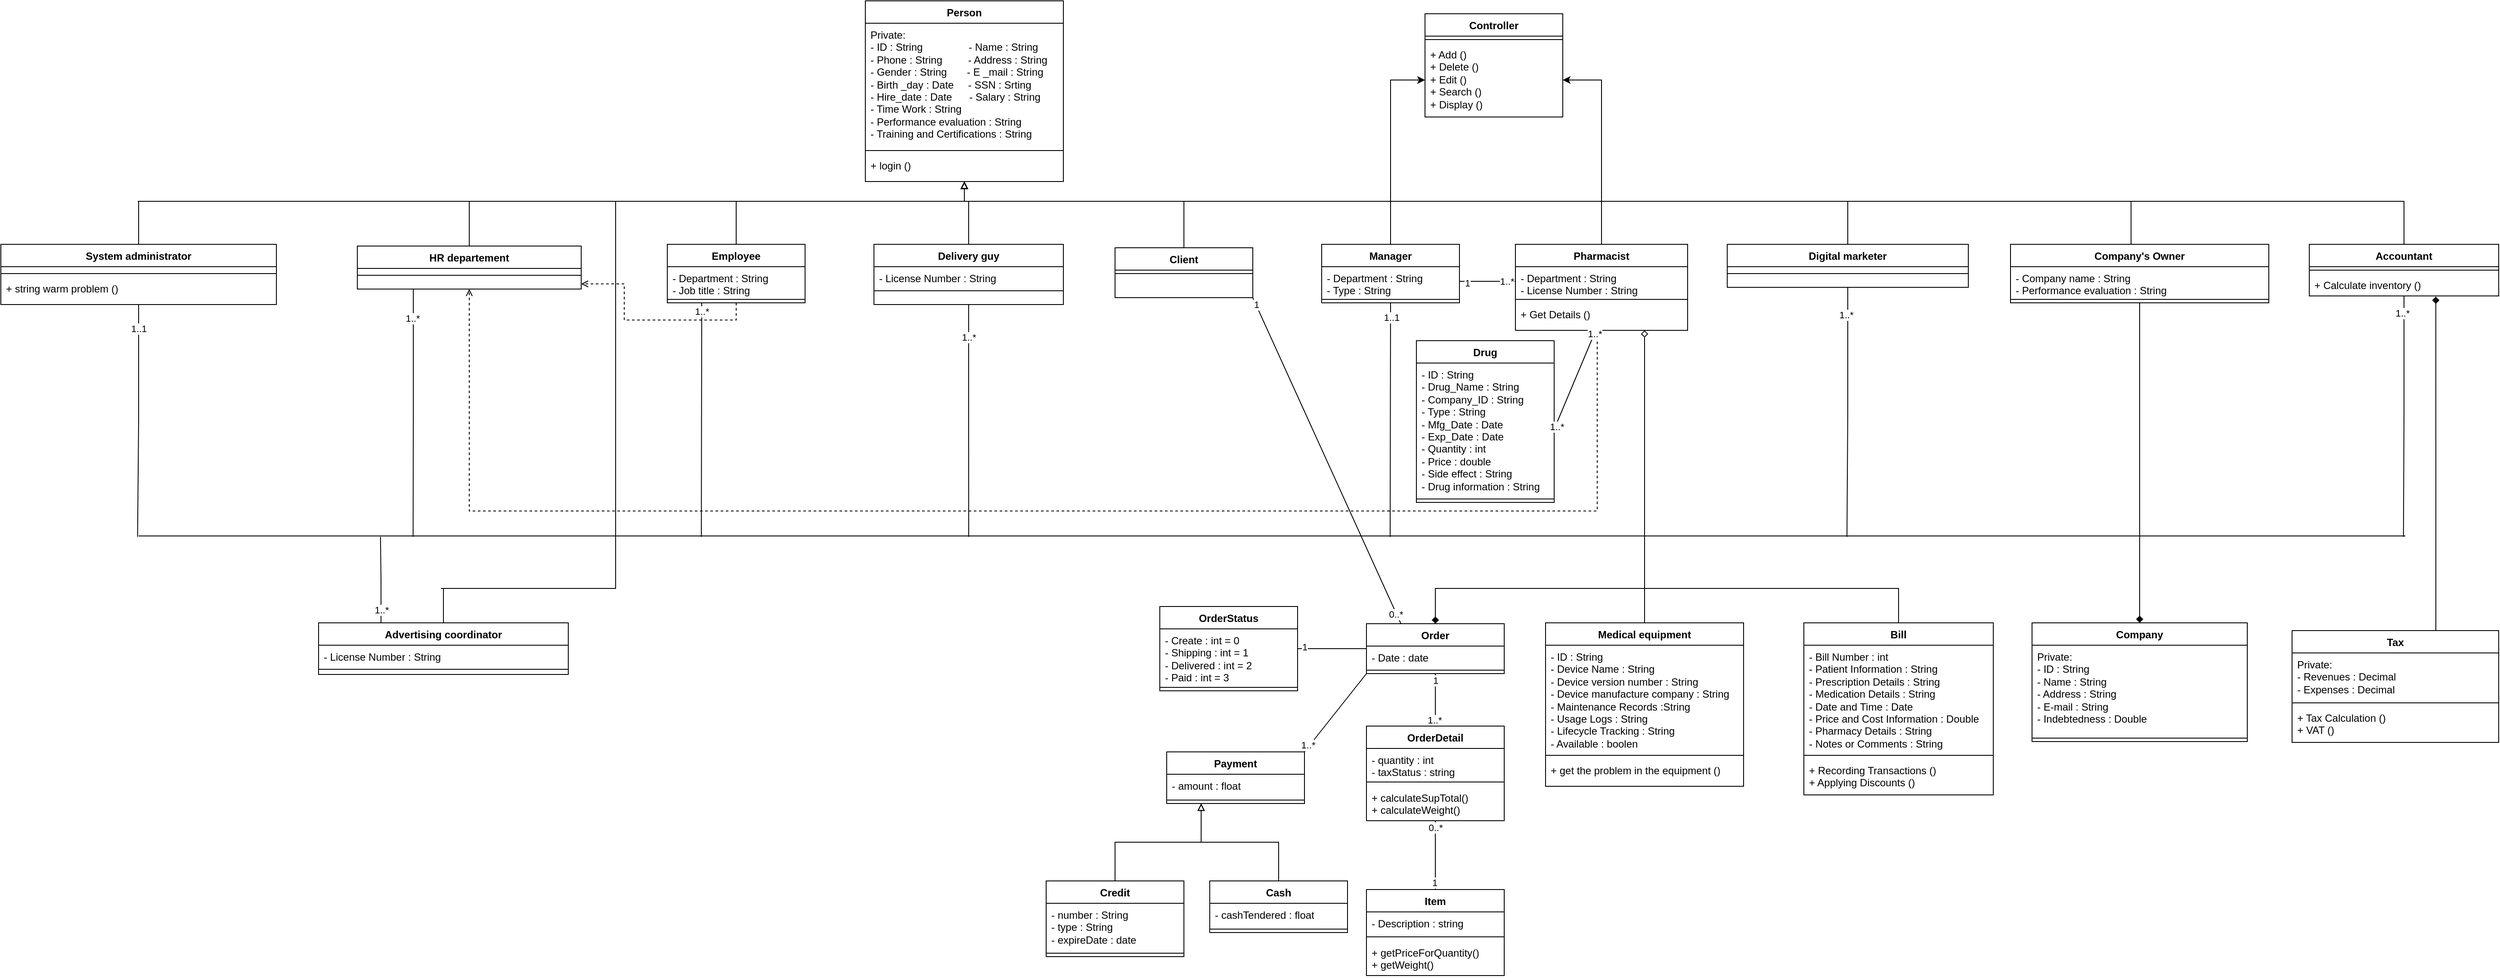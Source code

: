 <mxfile version="24.1.0" type="device">
  <diagram name="Page-1" id="Ew9bjVkPtLVvNsvUL715">
    <mxGraphModel dx="890" dy="3628" grid="1" gridSize="10" guides="1" tooltips="1" connect="1" arrows="1" fold="1" page="1" pageScale="1" pageWidth="4000" pageHeight="1600" math="0" shadow="0">
      <root>
        <mxCell id="0" />
        <mxCell id="1" parent="0" />
        <mxCell id="X4Zj0hT6ak-8qDd5unuD-1" style="edgeStyle=orthogonalEdgeStyle;rounded=0;orthogonalLoop=1;jettySize=auto;html=1;exitX=0.5;exitY=0;exitDx=0;exitDy=0;entryX=0.5;entryY=1;entryDx=0;entryDy=0;endArrow=block;endFill=0;strokeColor=default;" parent="1" source="X4Zj0hT6ak-8qDd5unuD-2" target="X4Zj0hT6ak-8qDd5unuD-95" edge="1">
          <mxGeometry relative="1" as="geometry">
            <Array as="points">
              <mxPoint x="1980" y="-2862" />
              <mxPoint x="1485" y="-2862" />
            </Array>
          </mxGeometry>
        </mxCell>
        <mxCell id="X4Zj0hT6ak-8qDd5unuD-171" style="edgeStyle=orthogonalEdgeStyle;rounded=0;orthogonalLoop=1;jettySize=auto;html=1;exitX=0.5;exitY=1;exitDx=0;exitDy=0;endArrow=none;endFill=0;" parent="1" source="X4Zj0hT6ak-8qDd5unuD-2" edge="1">
          <mxGeometry relative="1" as="geometry">
            <mxPoint x="1979.526" y="-2472" as="targetPoint" />
          </mxGeometry>
        </mxCell>
        <mxCell id="X4Zj0hT6ak-8qDd5unuD-172" value="1..1" style="edgeLabel;html=1;align=center;verticalAlign=middle;resizable=0;points=[];" parent="X4Zj0hT6ak-8qDd5unuD-171" vertex="1" connectable="0">
          <mxGeometry x="-0.876" y="1" relative="1" as="geometry">
            <mxPoint as="offset" />
          </mxGeometry>
        </mxCell>
        <mxCell id="voV_Ri-tOc8qYnYwIgEJ-6" style="edgeStyle=orthogonalEdgeStyle;rounded=0;orthogonalLoop=1;jettySize=auto;html=1;exitX=0.5;exitY=0;exitDx=0;exitDy=0;entryX=0;entryY=0.5;entryDx=0;entryDy=0;" edge="1" parent="1" source="X4Zj0hT6ak-8qDd5unuD-2" target="voV_Ri-tOc8qYnYwIgEJ-4">
          <mxGeometry relative="1" as="geometry" />
        </mxCell>
        <mxCell id="X4Zj0hT6ak-8qDd5unuD-2" value="Manager" style="swimlane;fontStyle=1;align=center;verticalAlign=top;childLayout=stackLayout;horizontal=1;startSize=26;horizontalStack=0;resizeParent=1;resizeParentMax=0;resizeLast=0;collapsible=1;marginBottom=0;whiteSpace=wrap;html=1;strokeColor=default;" parent="1" vertex="1">
          <mxGeometry x="1900" y="-2812" width="160" height="68" as="geometry">
            <mxRectangle x="2800" y="-2960" width="90" height="30" as="alternateBounds" />
          </mxGeometry>
        </mxCell>
        <mxCell id="X4Zj0hT6ak-8qDd5unuD-3" value="- Department : String&lt;br style=&quot;border-color: var(--border-color);&quot;&gt;- Type&amp;nbsp;: String" style="text;strokeColor=none;fillColor=none;align=left;verticalAlign=top;spacingLeft=4;spacingRight=4;overflow=hidden;rotatable=0;points=[[0,0.5],[1,0.5]];portConstraint=eastwest;whiteSpace=wrap;html=1;" parent="X4Zj0hT6ak-8qDd5unuD-2" vertex="1">
          <mxGeometry y="26" width="160" height="34" as="geometry" />
        </mxCell>
        <mxCell id="X4Zj0hT6ak-8qDd5unuD-4" value="" style="line;strokeWidth=1;fillColor=none;align=left;verticalAlign=middle;spacingTop=-1;spacingLeft=3;spacingRight=3;rotatable=0;labelPosition=right;points=[];portConstraint=eastwest;strokeColor=default;" parent="X4Zj0hT6ak-8qDd5unuD-2" vertex="1">
          <mxGeometry y="60" width="160" height="8" as="geometry" />
        </mxCell>
        <mxCell id="X4Zj0hT6ak-8qDd5unuD-5" style="edgeStyle=orthogonalEdgeStyle;rounded=0;orthogonalLoop=1;jettySize=auto;html=1;exitX=0.5;exitY=0;exitDx=0;exitDy=0;entryX=0.5;entryY=1;entryDx=0;entryDy=0;endArrow=block;endFill=0;strokeColor=default;" parent="1" source="X4Zj0hT6ak-8qDd5unuD-6" target="X4Zj0hT6ak-8qDd5unuD-95" edge="1">
          <mxGeometry relative="1" as="geometry">
            <Array as="points">
              <mxPoint x="1740" y="-2862" />
              <mxPoint x="1485" y="-2862" />
            </Array>
          </mxGeometry>
        </mxCell>
        <mxCell id="X4Zj0hT6ak-8qDd5unuD-157" style="rounded=0;orthogonalLoop=1;jettySize=auto;html=1;exitX=1;exitY=1;exitDx=0;exitDy=0;entryX=0.25;entryY=0;entryDx=0;entryDy=0;endArrow=none;endFill=0;" parent="1" source="X4Zj0hT6ak-8qDd5unuD-6" target="X4Zj0hT6ak-8qDd5unuD-91" edge="1">
          <mxGeometry relative="1" as="geometry" />
        </mxCell>
        <mxCell id="X4Zj0hT6ak-8qDd5unuD-158" value="1" style="edgeLabel;html=1;align=center;verticalAlign=middle;resizable=0;points=[];" parent="X4Zj0hT6ak-8qDd5unuD-157" vertex="1" connectable="0">
          <mxGeometry x="-0.96" relative="1" as="geometry">
            <mxPoint as="offset" />
          </mxGeometry>
        </mxCell>
        <mxCell id="X4Zj0hT6ak-8qDd5unuD-159" value="0..*" style="edgeLabel;html=1;align=center;verticalAlign=middle;resizable=0;points=[];" parent="X4Zj0hT6ak-8qDd5unuD-157" vertex="1" connectable="0">
          <mxGeometry x="0.94" y="-1" relative="1" as="geometry">
            <mxPoint as="offset" />
          </mxGeometry>
        </mxCell>
        <mxCell id="X4Zj0hT6ak-8qDd5unuD-6" value="Client" style="swimlane;fontStyle=1;align=center;verticalAlign=top;childLayout=stackLayout;horizontal=1;startSize=26;horizontalStack=0;resizeParent=1;resizeParentMax=0;resizeLast=0;collapsible=1;marginBottom=0;whiteSpace=wrap;html=1;strokeColor=default;" parent="1" vertex="1">
          <mxGeometry x="1660" y="-2808" width="160" height="58" as="geometry" />
        </mxCell>
        <mxCell id="X4Zj0hT6ak-8qDd5unuD-7" value="" style="line;strokeWidth=1;fillColor=none;align=left;verticalAlign=middle;spacingTop=-1;spacingLeft=3;spacingRight=3;rotatable=0;labelPosition=right;points=[];portConstraint=eastwest;strokeColor=default;" parent="X4Zj0hT6ak-8qDd5unuD-6" vertex="1">
          <mxGeometry y="26" width="160" height="8" as="geometry" />
        </mxCell>
        <mxCell id="rXFPNvRQu5Gd_7bvXnpi-1" value="&lt;div style=&quot;border-color: var(--border-color);&quot;&gt;&lt;div style=&quot;border-color: var(--border-color);&quot;&gt;&lt;br&gt;&lt;/div&gt;&lt;/div&gt;" style="text;strokeColor=none;fillColor=none;align=left;verticalAlign=top;spacingLeft=4;spacingRight=4;overflow=hidden;rotatable=0;points=[[0,0.5],[1,0.5]];portConstraint=eastwest;whiteSpace=wrap;html=1;" parent="X4Zj0hT6ak-8qDd5unuD-6" vertex="1">
          <mxGeometry y="34" width="160" height="24" as="geometry" />
        </mxCell>
        <mxCell id="X4Zj0hT6ak-8qDd5unuD-8" style="edgeStyle=orthogonalEdgeStyle;rounded=0;orthogonalLoop=1;jettySize=auto;html=1;exitX=0.5;exitY=0;exitDx=0;exitDy=0;entryX=0.5;entryY=1;entryDx=0;entryDy=0;endArrow=block;endFill=0;strokeColor=default;" parent="1" source="X4Zj0hT6ak-8qDd5unuD-9" target="X4Zj0hT6ak-8qDd5unuD-95" edge="1">
          <mxGeometry relative="1" as="geometry">
            <Array as="points">
              <mxPoint x="2220" y="-2862" />
              <mxPoint x="1450" y="-2862" />
            </Array>
          </mxGeometry>
        </mxCell>
        <mxCell id="X4Zj0hT6ak-8qDd5unuD-119" style="edgeStyle=orthogonalEdgeStyle;rounded=0;orthogonalLoop=1;jettySize=auto;html=1;exitX=0.5;exitY=1;exitDx=0;exitDy=0;entryX=0.5;entryY=1;entryDx=0;entryDy=0;dashed=1;endArrow=open;endFill=0;" parent="1" source="X4Zj0hT6ak-8qDd5unuD-9" target="X4Zj0hT6ak-8qDd5unuD-45" edge="1">
          <mxGeometry relative="1" as="geometry">
            <mxPoint x="884.667" y="-2542" as="targetPoint" />
            <Array as="points">
              <mxPoint x="2220" y="-2502" />
              <mxPoint x="910" y="-2502" />
            </Array>
          </mxGeometry>
        </mxCell>
        <mxCell id="X4Zj0hT6ak-8qDd5unuD-121" style="edgeStyle=orthogonalEdgeStyle;rounded=0;orthogonalLoop=1;jettySize=auto;html=1;exitX=0.5;exitY=0;exitDx=0;exitDy=0;entryX=0.75;entryY=1;entryDx=0;entryDy=0;endArrow=diamond;endFill=0;" parent="1" source="X4Zj0hT6ak-8qDd5unuD-49" target="X4Zj0hT6ak-8qDd5unuD-9" edge="1">
          <mxGeometry relative="1" as="geometry" />
        </mxCell>
        <mxCell id="voV_Ri-tOc8qYnYwIgEJ-7" style="edgeStyle=orthogonalEdgeStyle;rounded=0;orthogonalLoop=1;jettySize=auto;html=1;exitX=0.5;exitY=0;exitDx=0;exitDy=0;entryX=1;entryY=0.5;entryDx=0;entryDy=0;" edge="1" parent="1" source="X4Zj0hT6ak-8qDd5unuD-9" target="voV_Ri-tOc8qYnYwIgEJ-4">
          <mxGeometry relative="1" as="geometry" />
        </mxCell>
        <mxCell id="X4Zj0hT6ak-8qDd5unuD-9" value="Pharmacist" style="swimlane;fontStyle=1;align=center;verticalAlign=top;childLayout=stackLayout;horizontal=1;startSize=26;horizontalStack=0;resizeParent=1;resizeParentMax=0;resizeLast=0;collapsible=1;marginBottom=0;whiteSpace=wrap;html=1;strokeColor=default;" parent="1" vertex="1">
          <mxGeometry x="2125" y="-2812" width="200" height="100" as="geometry" />
        </mxCell>
        <mxCell id="X4Zj0hT6ak-8qDd5unuD-10" value="- Department : String&lt;br style=&quot;border-color: var(--border-color);&quot;&gt;- License Number : String" style="text;strokeColor=none;fillColor=none;align=left;verticalAlign=top;spacingLeft=4;spacingRight=4;overflow=hidden;rotatable=0;points=[[0,0.5],[1,0.5]];portConstraint=eastwest;whiteSpace=wrap;html=1;" parent="X4Zj0hT6ak-8qDd5unuD-9" vertex="1">
          <mxGeometry y="26" width="200" height="34" as="geometry" />
        </mxCell>
        <mxCell id="X4Zj0hT6ak-8qDd5unuD-11" value="" style="line;strokeWidth=1;fillColor=none;align=left;verticalAlign=middle;spacingTop=-1;spacingLeft=3;spacingRight=3;rotatable=0;labelPosition=right;points=[];portConstraint=eastwest;strokeColor=default;" parent="X4Zj0hT6ak-8qDd5unuD-9" vertex="1">
          <mxGeometry y="60" width="200" height="8" as="geometry" />
        </mxCell>
        <mxCell id="X4Zj0hT6ak-8qDd5unuD-12" value="+ Get Details ()" style="text;strokeColor=none;fillColor=none;align=left;verticalAlign=top;spacingLeft=4;spacingRight=4;overflow=hidden;rotatable=0;points=[[0,0.5],[1,0.5]];portConstraint=eastwest;whiteSpace=wrap;html=1;" parent="X4Zj0hT6ak-8qDd5unuD-9" vertex="1">
          <mxGeometry y="68" width="200" height="32" as="geometry" />
        </mxCell>
        <mxCell id="X4Zj0hT6ak-8qDd5unuD-13" style="edgeStyle=orthogonalEdgeStyle;rounded=0;orthogonalLoop=1;jettySize=auto;html=1;exitX=0.5;exitY=0;exitDx=0;exitDy=0;entryX=0.5;entryY=1;entryDx=0;entryDy=0;endArrow=block;endFill=0;strokeColor=default;" parent="1" source="X4Zj0hT6ak-8qDd5unuD-14" target="X4Zj0hT6ak-8qDd5unuD-95" edge="1">
          <mxGeometry relative="1" as="geometry">
            <Array as="points">
              <mxPoint x="2510" y="-2862" />
              <mxPoint x="1450" y="-2862" />
            </Array>
          </mxGeometry>
        </mxCell>
        <mxCell id="X4Zj0hT6ak-8qDd5unuD-177" style="edgeStyle=orthogonalEdgeStyle;rounded=0;orthogonalLoop=1;jettySize=auto;html=1;exitX=0.5;exitY=1;exitDx=0;exitDy=0;endArrow=none;endFill=0;" parent="1" source="X4Zj0hT6ak-8qDd5unuD-14" edge="1">
          <mxGeometry relative="1" as="geometry">
            <mxPoint x="2510.053" y="-2472" as="targetPoint" />
          </mxGeometry>
        </mxCell>
        <mxCell id="X4Zj0hT6ak-8qDd5unuD-178" value="1..*" style="edgeLabel;html=1;align=center;verticalAlign=middle;resizable=0;points=[];" parent="X4Zj0hT6ak-8qDd5unuD-177" vertex="1" connectable="0">
          <mxGeometry x="-0.784" y="-2" relative="1" as="geometry">
            <mxPoint as="offset" />
          </mxGeometry>
        </mxCell>
        <mxCell id="X4Zj0hT6ak-8qDd5unuD-14" value="Digital marketer" style="swimlane;fontStyle=1;align=center;verticalAlign=top;childLayout=stackLayout;horizontal=1;startSize=26;horizontalStack=0;resizeParent=1;resizeParentMax=0;resizeLast=0;collapsible=1;marginBottom=0;whiteSpace=wrap;html=1;strokeColor=default;" parent="1" vertex="1">
          <mxGeometry x="2371" y="-2812" width="280" height="50" as="geometry" />
        </mxCell>
        <mxCell id="X4Zj0hT6ak-8qDd5unuD-15" value="&lt;div style=&quot;border-color: var(--border-color);&quot;&gt;&lt;br&gt;&lt;/div&gt;" style="text;strokeColor=none;fillColor=none;align=left;verticalAlign=top;spacingLeft=4;spacingRight=4;overflow=hidden;rotatable=0;points=[[0,0.5],[1,0.5]];portConstraint=eastwest;whiteSpace=wrap;html=1;" parent="X4Zj0hT6ak-8qDd5unuD-14" vertex="1">
          <mxGeometry y="26" width="280" height="4" as="geometry" />
        </mxCell>
        <mxCell id="X4Zj0hT6ak-8qDd5unuD-16" value="" style="line;strokeWidth=1;fillColor=none;align=left;verticalAlign=middle;spacingTop=-1;spacingLeft=3;spacingRight=3;rotatable=0;labelPosition=right;points=[];portConstraint=eastwest;strokeColor=default;" parent="X4Zj0hT6ak-8qDd5unuD-14" vertex="1">
          <mxGeometry y="30" width="280" height="8" as="geometry" />
        </mxCell>
        <mxCell id="X4Zj0hT6ak-8qDd5unuD-17" value="&lt;div style=&quot;border-color: var(--border-color);&quot;&gt;&lt;br&gt;&lt;/div&gt;" style="text;strokeColor=none;fillColor=none;align=left;verticalAlign=top;spacingLeft=4;spacingRight=4;overflow=hidden;rotatable=0;points=[[0,0.5],[1,0.5]];portConstraint=eastwest;whiteSpace=wrap;html=1;" parent="X4Zj0hT6ak-8qDd5unuD-14" vertex="1">
          <mxGeometry y="38" width="280" height="12" as="geometry" />
        </mxCell>
        <mxCell id="X4Zj0hT6ak-8qDd5unuD-123" style="edgeStyle=orthogonalEdgeStyle;rounded=0;orthogonalLoop=1;jettySize=auto;html=1;exitX=0.5;exitY=0;exitDx=0;exitDy=0;entryX=0.5;entryY=0;entryDx=0;entryDy=0;endArrow=diamond;endFill=1;" parent="1" source="X4Zj0hT6ak-8qDd5unuD-18" target="X4Zj0hT6ak-8qDd5unuD-91" edge="1">
          <mxGeometry relative="1" as="geometry">
            <mxPoint x="2550" y="-2121.238" as="targetPoint" />
            <Array as="points">
              <mxPoint x="2570" y="-2412" />
              <mxPoint x="2032" y="-2412" />
            </Array>
          </mxGeometry>
        </mxCell>
        <mxCell id="X4Zj0hT6ak-8qDd5unuD-18" value="Bill" style="swimlane;fontStyle=1;align=center;verticalAlign=top;childLayout=stackLayout;horizontal=1;startSize=26;horizontalStack=0;resizeParent=1;resizeParentMax=0;resizeLast=0;collapsible=1;marginBottom=0;whiteSpace=wrap;html=1;strokeColor=default;" parent="1" vertex="1">
          <mxGeometry x="2460" y="-2372" width="220" height="200" as="geometry" />
        </mxCell>
        <mxCell id="X4Zj0hT6ak-8qDd5unuD-19" value="&lt;div style=&quot;border-color: var(--border-color);&quot;&gt;- Bill Number : int&lt;/div&gt;&lt;div style=&quot;border-color: var(--border-color);&quot;&gt;- Patient Information : String&lt;/div&gt;&lt;div style=&quot;border-color: var(--border-color);&quot;&gt;- Prescription Details : String&lt;/div&gt;&lt;div style=&quot;border-color: var(--border-color);&quot;&gt;- Medication Details : String&lt;/div&gt;&lt;div style=&quot;border-color: var(--border-color);&quot;&gt;- Date and Time : Date&lt;/div&gt;&lt;div style=&quot;border-color: var(--border-color);&quot;&gt;- Price and Cost Information : Double&lt;/div&gt;&lt;div style=&quot;border-color: var(--border-color);&quot;&gt;- Pharmacy Details : String&lt;/div&gt;&lt;div style=&quot;border-color: var(--border-color);&quot;&gt;- Notes or Comments : String&lt;/div&gt;" style="text;strokeColor=none;fillColor=none;align=left;verticalAlign=top;spacingLeft=4;spacingRight=4;overflow=hidden;rotatable=0;points=[[0,0.5],[1,0.5]];portConstraint=eastwest;whiteSpace=wrap;html=1;" parent="X4Zj0hT6ak-8qDd5unuD-18" vertex="1">
          <mxGeometry y="26" width="220" height="124" as="geometry" />
        </mxCell>
        <mxCell id="X4Zj0hT6ak-8qDd5unuD-20" value="" style="line;strokeWidth=1;fillColor=none;align=left;verticalAlign=middle;spacingTop=-1;spacingLeft=3;spacingRight=3;rotatable=0;labelPosition=right;points=[];portConstraint=eastwest;strokeColor=default;" parent="X4Zj0hT6ak-8qDd5unuD-18" vertex="1">
          <mxGeometry y="150" width="220" height="8" as="geometry" />
        </mxCell>
        <mxCell id="X4Zj0hT6ak-8qDd5unuD-21" value="&lt;div style=&quot;border-color: var(--border-color);&quot;&gt;+ Recording Transactions ()&lt;/div&gt;&lt;div style=&quot;border-color: var(--border-color);&quot;&gt;&lt;span style=&quot;background-color: initial;&quot;&gt;+ Applying Discounts ()&lt;/span&gt;&lt;/div&gt;" style="text;strokeColor=none;fillColor=none;align=left;verticalAlign=top;spacingLeft=4;spacingRight=4;overflow=hidden;rotatable=0;points=[[0,0.5],[1,0.5]];portConstraint=eastwest;whiteSpace=wrap;html=1;" parent="X4Zj0hT6ak-8qDd5unuD-18" vertex="1">
          <mxGeometry y="158" width="220" height="42" as="geometry" />
        </mxCell>
        <mxCell id="X4Zj0hT6ak-8qDd5unuD-22" value="Drug" style="swimlane;fontStyle=1;align=center;verticalAlign=top;childLayout=stackLayout;horizontal=1;startSize=26;horizontalStack=0;resizeParent=1;resizeParentMax=0;resizeLast=0;collapsible=1;marginBottom=0;whiteSpace=wrap;html=1;strokeColor=default;" parent="1" vertex="1">
          <mxGeometry x="2010" y="-2700" width="160" height="188" as="geometry" />
        </mxCell>
        <mxCell id="X4Zj0hT6ak-8qDd5unuD-23" value="- ID : String&lt;br style=&quot;border-color: var(--border-color);&quot;&gt;- Drug_Name&amp;nbsp;: String&lt;br style=&quot;border-color: var(--border-color);&quot;&gt;- Company_ID&amp;nbsp;: String&lt;br style=&quot;border-color: var(--border-color);&quot;&gt;- Type&amp;nbsp;: String&lt;br style=&quot;border-color: var(--border-color);&quot;&gt;- Mfg_Date&amp;nbsp;: Date&lt;br style=&quot;border-color: var(--border-color);&quot;&gt;- Exp_Date&amp;nbsp;: Date&lt;br style=&quot;border-color: var(--border-color);&quot;&gt;- Quantity : int&lt;br style=&quot;border-color: var(--border-color);&quot;&gt;- Price : double&lt;br style=&quot;border-color: var(--border-color);&quot;&gt;- Side effect : String&lt;br style=&quot;border-color: var(--border-color);&quot;&gt;- Drug information : String" style="text;strokeColor=none;fillColor=none;align=left;verticalAlign=top;spacingLeft=4;spacingRight=4;overflow=hidden;rotatable=0;points=[[0,0.5],[1,0.5]];portConstraint=eastwest;whiteSpace=wrap;html=1;" parent="X4Zj0hT6ak-8qDd5unuD-22" vertex="1">
          <mxGeometry y="26" width="160" height="154" as="geometry" />
        </mxCell>
        <mxCell id="X4Zj0hT6ak-8qDd5unuD-24" value="" style="line;strokeWidth=1;fillColor=none;align=left;verticalAlign=middle;spacingTop=-1;spacingLeft=3;spacingRight=3;rotatable=0;labelPosition=right;points=[];portConstraint=eastwest;strokeColor=default;" parent="X4Zj0hT6ak-8qDd5unuD-22" vertex="1">
          <mxGeometry y="180" width="160" height="8" as="geometry" />
        </mxCell>
        <mxCell id="X4Zj0hT6ak-8qDd5unuD-25" style="edgeStyle=orthogonalEdgeStyle;rounded=0;orthogonalLoop=1;jettySize=auto;html=1;exitX=0.5;exitY=0;exitDx=0;exitDy=0;entryX=0.5;entryY=1;entryDx=0;entryDy=0;endArrow=block;endFill=0;strokeColor=default;" parent="1" source="X4Zj0hT6ak-8qDd5unuD-26" target="X4Zj0hT6ak-8qDd5unuD-95" edge="1">
          <mxGeometry relative="1" as="geometry">
            <Array as="points">
              <mxPoint x="877" y="-2412" />
              <mxPoint x="1080" y="-2412" />
              <mxPoint x="1080" y="-2862" />
              <mxPoint x="1450" y="-2862" />
            </Array>
          </mxGeometry>
        </mxCell>
        <mxCell id="X4Zj0hT6ak-8qDd5unuD-191" style="edgeStyle=orthogonalEdgeStyle;rounded=0;orthogonalLoop=1;jettySize=auto;html=1;exitX=0.25;exitY=0;exitDx=0;exitDy=0;endArrow=none;endFill=0;" parent="1" source="X4Zj0hT6ak-8qDd5unuD-26" edge="1">
          <mxGeometry relative="1" as="geometry">
            <mxPoint x="806.895" y="-2472" as="targetPoint" />
          </mxGeometry>
        </mxCell>
        <mxCell id="X4Zj0hT6ak-8qDd5unuD-192" value="1..*" style="edgeLabel;html=1;align=center;verticalAlign=middle;resizable=0;points=[];" parent="X4Zj0hT6ak-8qDd5unuD-191" vertex="1" connectable="0">
          <mxGeometry x="-0.692" relative="1" as="geometry">
            <mxPoint as="offset" />
          </mxGeometry>
        </mxCell>
        <mxCell id="X4Zj0hT6ak-8qDd5unuD-26" value="Advertising coordinator" style="swimlane;fontStyle=1;align=center;verticalAlign=top;childLayout=stackLayout;horizontal=1;startSize=26;horizontalStack=0;resizeParent=1;resizeParentMax=0;resizeLast=0;collapsible=1;marginBottom=0;whiteSpace=wrap;html=1;strokeColor=default;" parent="1" vertex="1">
          <mxGeometry x="735" y="-2372" width="290" height="60" as="geometry" />
        </mxCell>
        <mxCell id="X4Zj0hT6ak-8qDd5unuD-27" value="&lt;div style=&quot;border-color: var(--border-color);&quot;&gt;&lt;span style=&quot;background-color: initial;&quot;&gt;- License Number : String&lt;/span&gt;&lt;br&gt;&lt;/div&gt;" style="text;strokeColor=none;fillColor=none;align=left;verticalAlign=top;spacingLeft=4;spacingRight=4;overflow=hidden;rotatable=0;points=[[0,0.5],[1,0.5]];portConstraint=eastwest;whiteSpace=wrap;html=1;" parent="X4Zj0hT6ak-8qDd5unuD-26" vertex="1">
          <mxGeometry y="26" width="290" height="24" as="geometry" />
        </mxCell>
        <mxCell id="X4Zj0hT6ak-8qDd5unuD-28" value="" style="line;strokeWidth=1;fillColor=none;align=left;verticalAlign=middle;spacingTop=-1;spacingLeft=3;spacingRight=3;rotatable=0;labelPosition=right;points=[];portConstraint=eastwest;strokeColor=default;" parent="X4Zj0hT6ak-8qDd5unuD-26" vertex="1">
          <mxGeometry y="50" width="290" height="8" as="geometry" />
        </mxCell>
        <mxCell id="X4Zj0hT6ak-8qDd5unuD-29" value="&lt;div style=&quot;border-color: var(--border-color);&quot;&gt;&lt;br&gt;&lt;/div&gt;" style="text;strokeColor=none;fillColor=none;align=left;verticalAlign=top;spacingLeft=4;spacingRight=4;overflow=hidden;rotatable=0;points=[[0,0.5],[1,0.5]];portConstraint=eastwest;whiteSpace=wrap;html=1;" parent="X4Zj0hT6ak-8qDd5unuD-26" vertex="1">
          <mxGeometry y="58" width="290" height="2" as="geometry" />
        </mxCell>
        <mxCell id="X4Zj0hT6ak-8qDd5unuD-30" style="edgeStyle=orthogonalEdgeStyle;rounded=0;orthogonalLoop=1;jettySize=auto;html=1;exitX=0.5;exitY=0;exitDx=0;exitDy=0;entryX=0.5;entryY=1;entryDx=0;entryDy=0;endArrow=block;endFill=0;strokeColor=default;" parent="1" source="X4Zj0hT6ak-8qDd5unuD-31" target="X4Zj0hT6ak-8qDd5unuD-95" edge="1">
          <mxGeometry relative="1" as="geometry">
            <Array as="points">
              <mxPoint x="1490" y="-2862" />
              <mxPoint x="1485" y="-2862" />
            </Array>
          </mxGeometry>
        </mxCell>
        <mxCell id="X4Zj0hT6ak-8qDd5unuD-187" style="edgeStyle=orthogonalEdgeStyle;rounded=0;orthogonalLoop=1;jettySize=auto;html=1;exitX=0.5;exitY=1;exitDx=0;exitDy=0;endArrow=none;endFill=0;" parent="1" source="X4Zj0hT6ak-8qDd5unuD-31" edge="1">
          <mxGeometry relative="1" as="geometry">
            <mxPoint x="1490.053" y="-2472" as="targetPoint" />
          </mxGeometry>
        </mxCell>
        <mxCell id="X4Zj0hT6ak-8qDd5unuD-188" value="1..*" style="edgeLabel;html=1;align=center;verticalAlign=middle;resizable=0;points=[];" parent="X4Zj0hT6ak-8qDd5unuD-187" vertex="1" connectable="0">
          <mxGeometry x="-0.718" relative="1" as="geometry">
            <mxPoint as="offset" />
          </mxGeometry>
        </mxCell>
        <mxCell id="X4Zj0hT6ak-8qDd5unuD-31" value="Delivery guy" style="swimlane;fontStyle=1;align=center;verticalAlign=top;childLayout=stackLayout;horizontal=1;startSize=26;horizontalStack=0;resizeParent=1;resizeParentMax=0;resizeLast=0;collapsible=1;marginBottom=0;whiteSpace=wrap;html=1;strokeColor=default;" parent="1" vertex="1">
          <mxGeometry x="1380" y="-2812" width="220" height="70" as="geometry" />
        </mxCell>
        <mxCell id="X4Zj0hT6ak-8qDd5unuD-32" value="&lt;div style=&quot;border-color: var(--border-color);&quot;&gt;&lt;div style=&quot;border-color: var(--border-color);&quot;&gt;&lt;span style=&quot;background-color: initial;&quot;&gt;- License Number : String&lt;/span&gt;&lt;/div&gt;&lt;/div&gt;" style="text;strokeColor=none;fillColor=none;align=left;verticalAlign=top;spacingLeft=4;spacingRight=4;overflow=hidden;rotatable=0;points=[[0,0.5],[1,0.5]];portConstraint=eastwest;whiteSpace=wrap;html=1;" parent="X4Zj0hT6ak-8qDd5unuD-31" vertex="1">
          <mxGeometry y="26" width="220" height="24" as="geometry" />
        </mxCell>
        <mxCell id="X4Zj0hT6ak-8qDd5unuD-33" value="" style="line;strokeWidth=1;fillColor=none;align=left;verticalAlign=middle;spacingTop=-1;spacingLeft=3;spacingRight=3;rotatable=0;labelPosition=right;points=[];portConstraint=eastwest;strokeColor=default;" parent="X4Zj0hT6ak-8qDd5unuD-31" vertex="1">
          <mxGeometry y="50" width="220" height="8" as="geometry" />
        </mxCell>
        <mxCell id="X4Zj0hT6ak-8qDd5unuD-34" value="&lt;div style=&quot;border-color: var(--border-color);&quot;&gt;&lt;br&gt;&lt;/div&gt;" style="text;strokeColor=none;fillColor=none;align=left;verticalAlign=top;spacingLeft=4;spacingRight=4;overflow=hidden;rotatable=0;points=[[0,0.5],[1,0.5]];portConstraint=eastwest;whiteSpace=wrap;html=1;" parent="X4Zj0hT6ak-8qDd5unuD-31" vertex="1">
          <mxGeometry y="58" width="220" height="12" as="geometry" />
        </mxCell>
        <mxCell id="X4Zj0hT6ak-8qDd5unuD-40" style="edgeStyle=orthogonalEdgeStyle;rounded=0;orthogonalLoop=1;jettySize=auto;html=1;exitX=0.5;exitY=0;exitDx=0;exitDy=0;entryX=0.5;entryY=1;entryDx=0;entryDy=0;endArrow=block;endFill=0;strokeColor=default;" parent="1" source="X4Zj0hT6ak-8qDd5unuD-41" target="X4Zj0hT6ak-8qDd5unuD-95" edge="1">
          <mxGeometry relative="1" as="geometry">
            <Array as="points">
              <mxPoint x="1220" y="-2862" />
              <mxPoint x="1485" y="-2862" />
            </Array>
          </mxGeometry>
        </mxCell>
        <mxCell id="X4Zj0hT6ak-8qDd5unuD-118" style="edgeStyle=orthogonalEdgeStyle;rounded=0;orthogonalLoop=1;jettySize=auto;html=1;exitX=0.5;exitY=1;exitDx=0;exitDy=0;entryX=1;entryY=0.5;entryDx=0;entryDy=0;dashed=1;endArrow=open;endFill=0;" parent="1" source="X4Zj0hT6ak-8qDd5unuD-41" target="X4Zj0hT6ak-8qDd5unuD-48" edge="1">
          <mxGeometry relative="1" as="geometry" />
        </mxCell>
        <mxCell id="X4Zj0hT6ak-8qDd5unuD-185" style="edgeStyle=orthogonalEdgeStyle;rounded=0;orthogonalLoop=1;jettySize=auto;html=1;exitX=0.25;exitY=1;exitDx=0;exitDy=0;endArrow=none;endFill=0;" parent="1" source="X4Zj0hT6ak-8qDd5unuD-41" edge="1">
          <mxGeometry relative="1" as="geometry">
            <mxPoint x="1179.526" y="-2472" as="targetPoint" />
          </mxGeometry>
        </mxCell>
        <mxCell id="X4Zj0hT6ak-8qDd5unuD-186" value="1..*" style="edgeLabel;html=1;align=center;verticalAlign=middle;resizable=0;points=[];" parent="X4Zj0hT6ak-8qDd5unuD-185" vertex="1" connectable="0">
          <mxGeometry x="-0.919" relative="1" as="geometry">
            <mxPoint y="-1" as="offset" />
          </mxGeometry>
        </mxCell>
        <mxCell id="X4Zj0hT6ak-8qDd5unuD-41" value="Employee" style="swimlane;fontStyle=1;align=center;verticalAlign=top;childLayout=stackLayout;horizontal=1;startSize=26;horizontalStack=0;resizeParent=1;resizeParentMax=0;resizeLast=0;collapsible=1;marginBottom=0;whiteSpace=wrap;html=1;strokeColor=default;" parent="1" vertex="1">
          <mxGeometry x="1140" y="-2812" width="160" height="68" as="geometry" />
        </mxCell>
        <mxCell id="X4Zj0hT6ak-8qDd5unuD-42" value="- Department : String&lt;br&gt;- Job title&amp;nbsp;: String" style="text;strokeColor=none;fillColor=none;align=left;verticalAlign=top;spacingLeft=4;spacingRight=4;overflow=hidden;rotatable=0;points=[[0,0.5],[1,0.5]];portConstraint=eastwest;whiteSpace=wrap;html=1;" parent="X4Zj0hT6ak-8qDd5unuD-41" vertex="1">
          <mxGeometry y="26" width="160" height="34" as="geometry" />
        </mxCell>
        <mxCell id="X4Zj0hT6ak-8qDd5unuD-43" value="" style="line;strokeWidth=1;fillColor=none;align=left;verticalAlign=middle;spacingTop=-1;spacingLeft=3;spacingRight=3;rotatable=0;labelPosition=right;points=[];portConstraint=eastwest;strokeColor=default;" parent="X4Zj0hT6ak-8qDd5unuD-41" vertex="1">
          <mxGeometry y="60" width="160" height="8" as="geometry" />
        </mxCell>
        <mxCell id="X4Zj0hT6ak-8qDd5unuD-44" style="edgeStyle=orthogonalEdgeStyle;rounded=0;orthogonalLoop=1;jettySize=auto;html=1;exitX=0.5;exitY=0;exitDx=0;exitDy=0;entryX=0.5;entryY=1;entryDx=0;entryDy=0;endArrow=block;endFill=0;strokeColor=default;" parent="1" source="X4Zj0hT6ak-8qDd5unuD-45" target="X4Zj0hT6ak-8qDd5unuD-95" edge="1">
          <mxGeometry relative="1" as="geometry">
            <Array as="points">
              <mxPoint x="910" y="-2862" />
              <mxPoint x="1485" y="-2862" />
            </Array>
          </mxGeometry>
        </mxCell>
        <mxCell id="X4Zj0hT6ak-8qDd5unuD-183" style="edgeStyle=orthogonalEdgeStyle;rounded=0;orthogonalLoop=1;jettySize=auto;html=1;exitX=0.25;exitY=1;exitDx=0;exitDy=0;endArrow=none;endFill=0;" parent="1" source="X4Zj0hT6ak-8qDd5unuD-45" edge="1">
          <mxGeometry relative="1" as="geometry">
            <mxPoint x="844.789" y="-2472" as="targetPoint" />
          </mxGeometry>
        </mxCell>
        <mxCell id="X4Zj0hT6ak-8qDd5unuD-184" value="1..*" style="edgeLabel;html=1;align=center;verticalAlign=middle;resizable=0;points=[];" parent="X4Zj0hT6ak-8qDd5unuD-183" vertex="1" connectable="0">
          <mxGeometry x="-0.769" y="-1" relative="1" as="geometry">
            <mxPoint as="offset" />
          </mxGeometry>
        </mxCell>
        <mxCell id="X4Zj0hT6ak-8qDd5unuD-45" value="HR departement" style="swimlane;fontStyle=1;align=center;verticalAlign=top;childLayout=stackLayout;horizontal=1;startSize=26;horizontalStack=0;resizeParent=1;resizeParentMax=0;resizeLast=0;collapsible=1;marginBottom=0;whiteSpace=wrap;html=1;strokeColor=default;" parent="1" vertex="1">
          <mxGeometry x="780" y="-2810" width="260" height="50" as="geometry" />
        </mxCell>
        <mxCell id="X4Zj0hT6ak-8qDd5unuD-46" value="&lt;div style=&quot;border-color: var(--border-color);&quot;&gt;&lt;br&gt;&lt;/div&gt;" style="text;strokeColor=none;fillColor=none;align=left;verticalAlign=top;spacingLeft=4;spacingRight=4;overflow=hidden;rotatable=0;points=[[0,0.5],[1,0.5]];portConstraint=eastwest;whiteSpace=wrap;html=1;" parent="X4Zj0hT6ak-8qDd5unuD-45" vertex="1">
          <mxGeometry y="26" width="260" height="4" as="geometry" />
        </mxCell>
        <mxCell id="X4Zj0hT6ak-8qDd5unuD-47" value="" style="line;strokeWidth=1;fillColor=none;align=left;verticalAlign=middle;spacingTop=-1;spacingLeft=3;spacingRight=3;rotatable=0;labelPosition=right;points=[];portConstraint=eastwest;strokeColor=default;" parent="X4Zj0hT6ak-8qDd5unuD-45" vertex="1">
          <mxGeometry y="30" width="260" height="8" as="geometry" />
        </mxCell>
        <mxCell id="X4Zj0hT6ak-8qDd5unuD-48" value="&lt;div style=&quot;border-color: var(--border-color);&quot;&gt;&lt;br&gt;&lt;/div&gt;" style="text;strokeColor=none;fillColor=none;align=left;verticalAlign=top;spacingLeft=4;spacingRight=4;overflow=hidden;rotatable=0;points=[[0,0.5],[1,0.5]];portConstraint=eastwest;whiteSpace=wrap;html=1;" parent="X4Zj0hT6ak-8qDd5unuD-45" vertex="1">
          <mxGeometry y="38" width="260" height="12" as="geometry" />
        </mxCell>
        <mxCell id="X4Zj0hT6ak-8qDd5unuD-49" value="Medical equipment" style="swimlane;fontStyle=1;align=center;verticalAlign=top;childLayout=stackLayout;horizontal=1;startSize=26;horizontalStack=0;resizeParent=1;resizeParentMax=0;resizeLast=0;collapsible=1;marginBottom=0;whiteSpace=wrap;html=1;strokeColor=default;" parent="1" vertex="1">
          <mxGeometry x="2160" y="-2372" width="230" height="190" as="geometry" />
        </mxCell>
        <mxCell id="X4Zj0hT6ak-8qDd5unuD-50" value="- ID : String&lt;br&gt;- Device Name : String&lt;br&gt;- Device version number : String&lt;br&gt;- Device manufacture company : String&lt;br&gt;- Maintenance Records :String&lt;br&gt;- Usage Logs : String&lt;br&gt;- Lifecycle Tracking : String&lt;div&gt;- Available : boolen&lt;/div&gt;" style="text;strokeColor=none;fillColor=none;align=left;verticalAlign=top;spacingLeft=4;spacingRight=4;overflow=hidden;rotatable=0;points=[[0,0.5],[1,0.5]];portConstraint=eastwest;whiteSpace=wrap;html=1;" parent="X4Zj0hT6ak-8qDd5unuD-49" vertex="1">
          <mxGeometry y="26" width="230" height="124" as="geometry" />
        </mxCell>
        <mxCell id="X4Zj0hT6ak-8qDd5unuD-51" value="" style="line;strokeWidth=1;fillColor=none;align=left;verticalAlign=middle;spacingTop=-1;spacingLeft=3;spacingRight=3;rotatable=0;labelPosition=right;points=[];portConstraint=eastwest;strokeColor=default;" parent="X4Zj0hT6ak-8qDd5unuD-49" vertex="1">
          <mxGeometry y="150" width="230" height="8" as="geometry" />
        </mxCell>
        <mxCell id="X4Zj0hT6ak-8qDd5unuD-52" value="+ get the problem in the equipment ()" style="text;strokeColor=none;fillColor=none;align=left;verticalAlign=top;spacingLeft=4;spacingRight=4;overflow=hidden;rotatable=0;points=[[0,0.5],[1,0.5]];portConstraint=eastwest;whiteSpace=wrap;html=1;" parent="X4Zj0hT6ak-8qDd5unuD-49" vertex="1">
          <mxGeometry y="158" width="230" height="32" as="geometry" />
        </mxCell>
        <mxCell id="X4Zj0hT6ak-8qDd5unuD-53" style="edgeStyle=orthogonalEdgeStyle;rounded=0;orthogonalLoop=1;jettySize=auto;html=1;exitX=0.5;exitY=0;exitDx=0;exitDy=0;entryX=0.5;entryY=1;entryDx=0;entryDy=0;endArrow=block;endFill=0;strokeColor=default;" parent="1" source="X4Zj0hT6ak-8qDd5unuD-54" target="X4Zj0hT6ak-8qDd5unuD-95" edge="1">
          <mxGeometry relative="1" as="geometry">
            <mxPoint x="1371.391" y="-2902" as="targetPoint" />
            <Array as="points">
              <mxPoint x="525" y="-2862" />
              <mxPoint x="1450" y="-2862" />
            </Array>
          </mxGeometry>
        </mxCell>
        <mxCell id="X4Zj0hT6ak-8qDd5unuD-181" style="edgeStyle=orthogonalEdgeStyle;rounded=0;orthogonalLoop=1;jettySize=auto;html=1;exitX=0.5;exitY=1;exitDx=0;exitDy=0;endArrow=none;endFill=0;" parent="1" source="X4Zj0hT6ak-8qDd5unuD-54" edge="1">
          <mxGeometry relative="1" as="geometry">
            <mxPoint x="524.789" y="-2472" as="targetPoint" />
          </mxGeometry>
        </mxCell>
        <mxCell id="X4Zj0hT6ak-8qDd5unuD-182" value="1..1" style="edgeLabel;html=1;align=center;verticalAlign=middle;resizable=0;points=[];" parent="X4Zj0hT6ak-8qDd5unuD-181" vertex="1" connectable="0">
          <mxGeometry x="-0.796" relative="1" as="geometry">
            <mxPoint as="offset" />
          </mxGeometry>
        </mxCell>
        <mxCell id="X4Zj0hT6ak-8qDd5unuD-54" value="System administrator" style="swimlane;fontStyle=1;align=center;verticalAlign=top;childLayout=stackLayout;horizontal=1;startSize=26;horizontalStack=0;resizeParent=1;resizeParentMax=0;resizeLast=0;collapsible=1;marginBottom=0;whiteSpace=wrap;html=1;strokeColor=default;" parent="1" vertex="1">
          <mxGeometry x="366" y="-2812" width="320" height="70" as="geometry" />
        </mxCell>
        <mxCell id="X4Zj0hT6ak-8qDd5unuD-55" value="&lt;div style=&quot;border-color: var(--border-color);&quot;&gt;&lt;br&gt;&lt;/div&gt;" style="text;strokeColor=none;fillColor=none;align=left;verticalAlign=top;spacingLeft=4;spacingRight=4;overflow=hidden;rotatable=0;points=[[0,0.5],[1,0.5]];portConstraint=eastwest;whiteSpace=wrap;html=1;" parent="X4Zj0hT6ak-8qDd5unuD-54" vertex="1">
          <mxGeometry y="26" width="320" height="4" as="geometry" />
        </mxCell>
        <mxCell id="X4Zj0hT6ak-8qDd5unuD-56" value="" style="line;strokeWidth=1;fillColor=none;align=left;verticalAlign=middle;spacingTop=-1;spacingLeft=3;spacingRight=3;rotatable=0;labelPosition=right;points=[];portConstraint=eastwest;strokeColor=default;" parent="X4Zj0hT6ak-8qDd5unuD-54" vertex="1">
          <mxGeometry y="30" width="320" height="8" as="geometry" />
        </mxCell>
        <mxCell id="X4Zj0hT6ak-8qDd5unuD-57" value="&lt;div style=&quot;border-color: var(--border-color);&quot;&gt;&lt;span style=&quot;background-color: initial;&quot;&gt;+ string warm problem ()&lt;/span&gt;&lt;/div&gt;" style="text;strokeColor=none;fillColor=none;align=left;verticalAlign=top;spacingLeft=4;spacingRight=4;overflow=hidden;rotatable=0;points=[[0,0.5],[1,0.5]];portConstraint=eastwest;whiteSpace=wrap;html=1;" parent="X4Zj0hT6ak-8qDd5unuD-54" vertex="1">
          <mxGeometry y="38" width="320" height="32" as="geometry" />
        </mxCell>
        <mxCell id="X4Zj0hT6ak-8qDd5unuD-63" style="edgeStyle=orthogonalEdgeStyle;rounded=0;orthogonalLoop=1;jettySize=auto;html=1;exitX=0.5;exitY=0;exitDx=0;exitDy=0;entryX=0.5;entryY=1;entryDx=0;entryDy=0;endArrow=block;endFill=0;strokeColor=default;" parent="1" source="X4Zj0hT6ak-8qDd5unuD-64" target="X4Zj0hT6ak-8qDd5unuD-95" edge="1">
          <mxGeometry relative="1" as="geometry">
            <Array as="points">
              <mxPoint x="3156" y="-2862" />
              <mxPoint x="1450" y="-2862" />
            </Array>
          </mxGeometry>
        </mxCell>
        <mxCell id="X4Zj0hT6ak-8qDd5unuD-174" style="edgeStyle=orthogonalEdgeStyle;rounded=0;orthogonalLoop=1;jettySize=auto;html=1;exitX=0.5;exitY=1;exitDx=0;exitDy=0;endArrow=none;endFill=0;" parent="1" source="X4Zj0hT6ak-8qDd5unuD-64" edge="1">
          <mxGeometry relative="1" as="geometry">
            <mxPoint x="3156.368" y="-2472" as="targetPoint" />
          </mxGeometry>
        </mxCell>
        <mxCell id="X4Zj0hT6ak-8qDd5unuD-175" value="1..*" style="edgeLabel;html=1;align=center;verticalAlign=middle;resizable=0;points=[];" parent="X4Zj0hT6ak-8qDd5unuD-174" vertex="1" connectable="0">
          <mxGeometry x="-0.857" y="-2" relative="1" as="geometry">
            <mxPoint as="offset" />
          </mxGeometry>
        </mxCell>
        <mxCell id="X4Zj0hT6ak-8qDd5unuD-64" value="Accountant" style="swimlane;fontStyle=1;align=center;verticalAlign=top;childLayout=stackLayout;horizontal=1;startSize=26;horizontalStack=0;resizeParent=1;resizeParentMax=0;resizeLast=0;collapsible=1;marginBottom=0;whiteSpace=wrap;html=1;strokeColor=default;" parent="1" vertex="1">
          <mxGeometry x="3047" y="-2812" width="220" height="60" as="geometry" />
        </mxCell>
        <mxCell id="X4Zj0hT6ak-8qDd5unuD-66" value="" style="line;strokeWidth=1;fillColor=none;align=left;verticalAlign=middle;spacingTop=-1;spacingLeft=3;spacingRight=3;rotatable=0;labelPosition=right;points=[];portConstraint=eastwest;strokeColor=default;" parent="X4Zj0hT6ak-8qDd5unuD-64" vertex="1">
          <mxGeometry y="26" width="220" height="8" as="geometry" />
        </mxCell>
        <mxCell id="X4Zj0hT6ak-8qDd5unuD-67" value="+ Calculate inventory ()&lt;div&gt;&lt;br/&gt;&lt;/div&gt;" style="text;strokeColor=none;fillColor=none;align=left;verticalAlign=top;spacingLeft=4;spacingRight=4;overflow=hidden;rotatable=0;points=[[0,0.5],[1,0.5]];portConstraint=eastwest;whiteSpace=wrap;html=1;" parent="X4Zj0hT6ak-8qDd5unuD-64" vertex="1">
          <mxGeometry y="34" width="220" height="26" as="geometry" />
        </mxCell>
        <mxCell id="X4Zj0hT6ak-8qDd5unuD-124" style="edgeStyle=orthogonalEdgeStyle;rounded=0;orthogonalLoop=1;jettySize=auto;html=1;endArrow=diamond;endFill=1;exitX=0.5;exitY=0;exitDx=0;exitDy=0;entryX=0.668;entryY=1.031;entryDx=0;entryDy=0;entryPerimeter=0;" parent="1" source="X4Zj0hT6ak-8qDd5unuD-68" target="X4Zj0hT6ak-8qDd5unuD-67" edge="1">
          <mxGeometry relative="1" as="geometry">
            <Array as="points">
              <mxPoint x="3194" y="-2363" />
            </Array>
            <mxPoint x="500" y="-2210" as="sourcePoint" />
            <mxPoint x="3211.6" y="-2730" as="targetPoint" />
          </mxGeometry>
        </mxCell>
        <mxCell id="X4Zj0hT6ak-8qDd5unuD-68" value="Tax" style="swimlane;fontStyle=1;align=center;verticalAlign=top;childLayout=stackLayout;horizontal=1;startSize=26;horizontalStack=0;resizeParent=1;resizeParentMax=0;resizeLast=0;collapsible=1;marginBottom=0;whiteSpace=wrap;html=1;strokeColor=default;" parent="1" vertex="1">
          <mxGeometry x="3027" y="-2363" width="240" height="130" as="geometry" />
        </mxCell>
        <mxCell id="X4Zj0hT6ak-8qDd5unuD-69" value="&lt;div style=&quot;border-color: var(--border-color);&quot;&gt;Private:&lt;/div&gt;&lt;div style=&quot;border-color: var(--border-color);&quot;&gt;- Revenues : Decimal&lt;/div&gt;&lt;div style=&quot;border-color: var(--border-color);&quot;&gt;- Expenses : Decimal&lt;/div&gt;" style="text;strokeColor=none;fillColor=none;align=left;verticalAlign=top;spacingLeft=4;spacingRight=4;overflow=hidden;rotatable=0;points=[[0,0.5],[1,0.5]];portConstraint=eastwest;whiteSpace=wrap;html=1;" parent="X4Zj0hT6ak-8qDd5unuD-68" vertex="1">
          <mxGeometry y="26" width="240" height="54" as="geometry" />
        </mxCell>
        <mxCell id="X4Zj0hT6ak-8qDd5unuD-70" value="" style="line;strokeWidth=1;fillColor=none;align=left;verticalAlign=middle;spacingTop=-1;spacingLeft=3;spacingRight=3;rotatable=0;labelPosition=right;points=[];portConstraint=eastwest;strokeColor=default;" parent="X4Zj0hT6ak-8qDd5unuD-68" vertex="1">
          <mxGeometry y="80" width="240" height="8" as="geometry" />
        </mxCell>
        <mxCell id="X4Zj0hT6ak-8qDd5unuD-71" value="&lt;div style=&quot;border-color: var(--border-color);&quot;&gt;+ Tax Calculation ()&lt;/div&gt;&lt;div style=&quot;border-color: var(--border-color);&quot;&gt;+ VAT ()&lt;/div&gt;" style="text;strokeColor=none;fillColor=none;align=left;verticalAlign=top;spacingLeft=4;spacingRight=4;overflow=hidden;rotatable=0;points=[[0,0.5],[1,0.5]];portConstraint=eastwest;whiteSpace=wrap;html=1;" parent="X4Zj0hT6ak-8qDd5unuD-68" vertex="1">
          <mxGeometry y="88" width="240" height="42" as="geometry" />
        </mxCell>
        <mxCell id="X4Zj0hT6ak-8qDd5unuD-82" value="Company" style="swimlane;fontStyle=1;align=center;verticalAlign=top;childLayout=stackLayout;horizontal=1;startSize=26;horizontalStack=0;resizeParent=1;resizeParentMax=0;resizeLast=0;collapsible=1;marginBottom=0;whiteSpace=wrap;html=1;strokeColor=default;" parent="1" vertex="1">
          <mxGeometry x="2725" y="-2372" width="250" height="138" as="geometry" />
        </mxCell>
        <mxCell id="X4Zj0hT6ak-8qDd5unuD-83" value="&lt;div style=&quot;border-color: var(--border-color);&quot;&gt;Private:&lt;br&gt;&lt;/div&gt;&lt;div style=&quot;border-color: var(--border-color);&quot;&gt;- ID : String&lt;/div&gt;&lt;div style=&quot;border-color: var(--border-color);&quot;&gt;- Name : String&lt;/div&gt;&lt;div style=&quot;border-color: var(--border-color);&quot;&gt;- Address : String&lt;/div&gt;&lt;div style=&quot;border-color: var(--border-color);&quot;&gt;- E-mail : String&lt;/div&gt;&lt;div style=&quot;border-color: var(--border-color);&quot;&gt;- Indebtedness : Double&lt;/div&gt;" style="text;strokeColor=none;fillColor=none;align=left;verticalAlign=top;spacingLeft=4;spacingRight=4;overflow=hidden;rotatable=0;points=[[0,0.5],[1,0.5]];portConstraint=eastwest;whiteSpace=wrap;html=1;" parent="X4Zj0hT6ak-8qDd5unuD-82" vertex="1">
          <mxGeometry y="26" width="250" height="104" as="geometry" />
        </mxCell>
        <mxCell id="X4Zj0hT6ak-8qDd5unuD-84" value="" style="line;strokeWidth=1;fillColor=none;align=left;verticalAlign=middle;spacingTop=-1;spacingLeft=3;spacingRight=3;rotatable=0;labelPosition=right;points=[];portConstraint=eastwest;strokeColor=default;" parent="X4Zj0hT6ak-8qDd5unuD-82" vertex="1">
          <mxGeometry y="130" width="250" height="8" as="geometry" />
        </mxCell>
        <mxCell id="X4Zj0hT6ak-8qDd5unuD-86" style="edgeStyle=orthogonalEdgeStyle;rounded=0;orthogonalLoop=1;jettySize=auto;html=1;exitX=0.5;exitY=0;exitDx=0;exitDy=0;entryX=0.5;entryY=1;entryDx=0;entryDy=0;endArrow=block;endFill=0;strokeColor=default;" parent="1" source="X4Zj0hT6ak-8qDd5unuD-87" target="X4Zj0hT6ak-8qDd5unuD-95" edge="1">
          <mxGeometry relative="1" as="geometry">
            <Array as="points">
              <mxPoint x="2840" y="-2812" />
              <mxPoint x="2840" y="-2862" />
              <mxPoint x="1485" y="-2862" />
            </Array>
          </mxGeometry>
        </mxCell>
        <mxCell id="X4Zj0hT6ak-8qDd5unuD-120" style="edgeStyle=orthogonalEdgeStyle;rounded=0;orthogonalLoop=1;jettySize=auto;html=1;exitX=0.5;exitY=1;exitDx=0;exitDy=0;entryX=0.5;entryY=0;entryDx=0;entryDy=0;endArrow=diamond;endFill=1;" parent="1" source="X4Zj0hT6ak-8qDd5unuD-87" target="X4Zj0hT6ak-8qDd5unuD-82" edge="1">
          <mxGeometry relative="1" as="geometry" />
        </mxCell>
        <mxCell id="X4Zj0hT6ak-8qDd5unuD-87" value="Company&#39;s Owner" style="swimlane;fontStyle=1;align=center;verticalAlign=top;childLayout=stackLayout;horizontal=1;startSize=26;horizontalStack=0;resizeParent=1;resizeParentMax=0;resizeLast=0;collapsible=1;marginBottom=0;whiteSpace=wrap;html=1;strokeColor=default;" parent="1" vertex="1">
          <mxGeometry x="2700" y="-2812" width="300" height="68" as="geometry" />
        </mxCell>
        <mxCell id="X4Zj0hT6ak-8qDd5unuD-88" value="&lt;div style=&quot;border-color: var(--border-color);&quot;&gt;&lt;span style=&quot;background-color: initial;&quot;&gt;- Company name : String&amp;nbsp;&lt;/span&gt;&lt;br&gt;&lt;/div&gt;&lt;div style=&quot;border-color: var(--border-color);&quot;&gt;&lt;span style=&quot;background-color: initial;&quot;&gt;- Performance evaluation : String&lt;/span&gt;&lt;br&gt;&lt;/div&gt;" style="text;strokeColor=none;fillColor=none;align=left;verticalAlign=top;spacingLeft=4;spacingRight=4;overflow=hidden;rotatable=0;points=[[0,0.5],[1,0.5]];portConstraint=eastwest;whiteSpace=wrap;html=1;" parent="X4Zj0hT6ak-8qDd5unuD-87" vertex="1">
          <mxGeometry y="26" width="300" height="34" as="geometry" />
        </mxCell>
        <mxCell id="X4Zj0hT6ak-8qDd5unuD-89" value="" style="line;strokeWidth=1;fillColor=none;align=left;verticalAlign=middle;spacingTop=-1;spacingLeft=3;spacingRight=3;rotatable=0;labelPosition=right;points=[];portConstraint=eastwest;strokeColor=default;" parent="X4Zj0hT6ak-8qDd5unuD-87" vertex="1">
          <mxGeometry y="60" width="300" height="8" as="geometry" />
        </mxCell>
        <mxCell id="X4Zj0hT6ak-8qDd5unuD-128" value="" style="edgeStyle=orthogonalEdgeStyle;rounded=0;orthogonalLoop=1;jettySize=auto;html=1;endArrow=none;endFill=0;" parent="1" source="X4Zj0hT6ak-8qDd5unuD-91" target="X4Zj0hT6ak-8qDd5unuD-125" edge="1">
          <mxGeometry relative="1" as="geometry" />
        </mxCell>
        <mxCell id="X4Zj0hT6ak-8qDd5unuD-156" value="1" style="edgeLabel;html=1;align=center;verticalAlign=middle;resizable=0;points=[];" parent="X4Zj0hT6ak-8qDd5unuD-128" vertex="1" connectable="0">
          <mxGeometry x="0.794" y="-2" relative="1" as="geometry">
            <mxPoint as="offset" />
          </mxGeometry>
        </mxCell>
        <mxCell id="X4Zj0hT6ak-8qDd5unuD-135" style="edgeStyle=orthogonalEdgeStyle;rounded=0;orthogonalLoop=1;jettySize=auto;html=1;exitX=0.5;exitY=1;exitDx=0;exitDy=0;entryX=0.5;entryY=0;entryDx=0;entryDy=0;endArrow=none;endFill=0;" parent="1" source="X4Zj0hT6ak-8qDd5unuD-91" target="X4Zj0hT6ak-8qDd5unuD-129" edge="1">
          <mxGeometry relative="1" as="geometry" />
        </mxCell>
        <mxCell id="X4Zj0hT6ak-8qDd5unuD-160" value="1" style="edgeLabel;html=1;align=center;verticalAlign=middle;resizable=0;points=[];" parent="X4Zj0hT6ak-8qDd5unuD-135" vertex="1" connectable="0">
          <mxGeometry x="-0.76" relative="1" as="geometry">
            <mxPoint as="offset" />
          </mxGeometry>
        </mxCell>
        <mxCell id="X4Zj0hT6ak-8qDd5unuD-161" value="1..*" style="edgeLabel;html=1;align=center;verticalAlign=middle;resizable=0;points=[];" parent="X4Zj0hT6ak-8qDd5unuD-135" vertex="1" connectable="0">
          <mxGeometry x="0.751" y="-1" relative="1" as="geometry">
            <mxPoint as="offset" />
          </mxGeometry>
        </mxCell>
        <mxCell id="X4Zj0hT6ak-8qDd5unuD-91" value="Order" style="swimlane;fontStyle=1;align=center;verticalAlign=top;childLayout=stackLayout;horizontal=1;startSize=26;horizontalStack=0;resizeParent=1;resizeParentMax=0;resizeLast=0;collapsible=1;marginBottom=0;whiteSpace=wrap;html=1;strokeColor=default;" parent="1" vertex="1">
          <mxGeometry x="1952" y="-2371" width="160" height="58" as="geometry" />
        </mxCell>
        <mxCell id="X4Zj0hT6ak-8qDd5unuD-92" value="- Date : date" style="text;strokeColor=none;fillColor=none;align=left;verticalAlign=top;spacingLeft=4;spacingRight=4;overflow=hidden;rotatable=0;points=[[0,0.5],[1,0.5]];portConstraint=eastwest;whiteSpace=wrap;html=1;" parent="X4Zj0hT6ak-8qDd5unuD-91" vertex="1">
          <mxGeometry y="26" width="160" height="24" as="geometry" />
        </mxCell>
        <mxCell id="X4Zj0hT6ak-8qDd5unuD-93" value="" style="line;strokeWidth=1;fillColor=none;align=left;verticalAlign=middle;spacingTop=-1;spacingLeft=3;spacingRight=3;rotatable=0;labelPosition=right;points=[];portConstraint=eastwest;strokeColor=default;" parent="X4Zj0hT6ak-8qDd5unuD-91" vertex="1">
          <mxGeometry y="50" width="160" height="8" as="geometry" />
        </mxCell>
        <mxCell id="X4Zj0hT6ak-8qDd5unuD-95" value="Person" style="swimlane;fontStyle=1;align=center;verticalAlign=top;childLayout=stackLayout;horizontal=1;startSize=26;horizontalStack=0;resizeParent=1;resizeParentMax=0;resizeLast=0;collapsible=1;marginBottom=0;whiteSpace=wrap;html=1;strokeColor=default;" parent="1" vertex="1">
          <mxGeometry x="1370" y="-3095" width="230" height="210" as="geometry" />
        </mxCell>
        <mxCell id="X4Zj0hT6ak-8qDd5unuD-96" value="&lt;div style=&quot;border-color: var(--border-color);&quot;&gt;Private:&lt;/div&gt;&lt;div style=&quot;border-color: var(--border-color);&quot;&gt;- ID : String&amp;nbsp; &amp;nbsp; &amp;nbsp; &amp;nbsp; &amp;nbsp; &amp;nbsp; &amp;nbsp; &amp;nbsp;&amp;nbsp;&lt;span style=&quot;background-color: initial;&quot;&gt;- Name : String&lt;/span&gt;&lt;/div&gt;&lt;div style=&quot;border-color: var(--border-color);&quot;&gt;- Phone : String&amp;nbsp; &amp;nbsp; &amp;nbsp; &amp;nbsp; &amp;nbsp;&lt;span style=&quot;background-color: initial;&quot;&gt;- Address : String&lt;/span&gt;&lt;/div&gt;&lt;div style=&quot;border-color: var(--border-color);&quot;&gt;- Gender : String&amp;nbsp; &amp;nbsp; &amp;nbsp; &amp;nbsp;&lt;span style=&quot;background-color: initial;&quot;&gt;- E _mail : String&lt;/span&gt;&lt;/div&gt;&lt;div style=&quot;border-color: var(--border-color);&quot;&gt;- Birth _day : Date&amp;nbsp; &amp;nbsp; &amp;nbsp;&lt;span style=&quot;background-color: initial;&quot;&gt;- SSN : Srting&lt;/span&gt;&lt;/div&gt;&lt;div style=&quot;border-color: var(--border-color);&quot;&gt;&lt;div style=&quot;border-color: var(--border-color);&quot;&gt;- Hire_date : Date&amp;nbsp; &amp;nbsp; &amp;nbsp;&amp;nbsp;&lt;span style=&quot;background-color: initial;&quot;&gt;- Salary : String&amp;nbsp;&lt;/span&gt;&lt;/div&gt;&lt;div style=&quot;border-color: var(--border-color);&quot;&gt;- Time Work : String&lt;/div&gt;&lt;div style=&quot;border-color: var(--border-color);&quot;&gt;- Performance evaluation : String&lt;/div&gt;&lt;div style=&quot;border-color: var(--border-color);&quot;&gt;- Training and Certifications : String&lt;/div&gt;&lt;/div&gt;" style="text;strokeColor=none;fillColor=none;align=left;verticalAlign=top;spacingLeft=4;spacingRight=4;overflow=hidden;rotatable=0;points=[[0,0.5],[1,0.5]];portConstraint=eastwest;whiteSpace=wrap;html=1;" parent="X4Zj0hT6ak-8qDd5unuD-95" vertex="1">
          <mxGeometry y="26" width="230" height="144" as="geometry" />
        </mxCell>
        <mxCell id="X4Zj0hT6ak-8qDd5unuD-97" value="" style="line;strokeWidth=1;fillColor=none;align=left;verticalAlign=middle;spacingTop=-1;spacingLeft=3;spacingRight=3;rotatable=0;labelPosition=right;points=[];portConstraint=eastwest;strokeColor=default;" parent="X4Zj0hT6ak-8qDd5unuD-95" vertex="1">
          <mxGeometry y="170" width="230" height="8" as="geometry" />
        </mxCell>
        <mxCell id="X4Zj0hT6ak-8qDd5unuD-98" value="+ login ()" style="text;strokeColor=none;fillColor=none;align=left;verticalAlign=top;spacingLeft=4;spacingRight=4;overflow=hidden;rotatable=0;points=[[0,0.5],[1,0.5]];portConstraint=eastwest;whiteSpace=wrap;html=1;" parent="X4Zj0hT6ak-8qDd5unuD-95" vertex="1">
          <mxGeometry y="178" width="230" height="32" as="geometry" />
        </mxCell>
        <mxCell id="X4Zj0hT6ak-8qDd5unuD-125" value="OrderStatus" style="swimlane;fontStyle=1;align=center;verticalAlign=top;childLayout=stackLayout;horizontal=1;startSize=26;horizontalStack=0;resizeParent=1;resizeParentMax=0;resizeLast=0;collapsible=1;marginBottom=0;whiteSpace=wrap;html=1;strokeColor=default;" parent="1" vertex="1">
          <mxGeometry x="1712" y="-2391" width="160" height="98" as="geometry" />
        </mxCell>
        <mxCell id="X4Zj0hT6ak-8qDd5unuD-126" value="- Create : int = 0&lt;br&gt;- Shipping : int = 1&lt;br&gt;- Delivered : int = 2&lt;br&gt;- Paid : int = 3" style="text;strokeColor=none;fillColor=none;align=left;verticalAlign=top;spacingLeft=4;spacingRight=4;overflow=hidden;rotatable=0;points=[[0,0.5],[1,0.5]];portConstraint=eastwest;whiteSpace=wrap;html=1;" parent="X4Zj0hT6ak-8qDd5unuD-125" vertex="1">
          <mxGeometry y="26" width="160" height="64" as="geometry" />
        </mxCell>
        <mxCell id="X4Zj0hT6ak-8qDd5unuD-127" value="" style="line;strokeWidth=1;fillColor=none;align=left;verticalAlign=middle;spacingTop=-1;spacingLeft=3;spacingRight=3;rotatable=0;labelPosition=right;points=[];portConstraint=eastwest;strokeColor=default;" parent="X4Zj0hT6ak-8qDd5unuD-125" vertex="1">
          <mxGeometry y="90" width="160" height="8" as="geometry" />
        </mxCell>
        <mxCell id="X4Zj0hT6ak-8qDd5unuD-140" value="" style="edgeStyle=orthogonalEdgeStyle;rounded=0;orthogonalLoop=1;jettySize=auto;html=1;endArrow=none;endFill=0;" parent="1" source="X4Zj0hT6ak-8qDd5unuD-129" target="X4Zj0hT6ak-8qDd5unuD-136" edge="1">
          <mxGeometry relative="1" as="geometry" />
        </mxCell>
        <mxCell id="X4Zj0hT6ak-8qDd5unuD-162" value="0..*" style="edgeLabel;html=1;align=center;verticalAlign=middle;resizable=0;points=[];" parent="X4Zj0hT6ak-8qDd5unuD-140" vertex="1" connectable="0">
          <mxGeometry x="-0.804" relative="1" as="geometry">
            <mxPoint as="offset" />
          </mxGeometry>
        </mxCell>
        <mxCell id="X4Zj0hT6ak-8qDd5unuD-163" value="1" style="edgeLabel;html=1;align=center;verticalAlign=middle;resizable=0;points=[];" parent="X4Zj0hT6ak-8qDd5unuD-140" vertex="1" connectable="0">
          <mxGeometry x="0.787" y="-1" relative="1" as="geometry">
            <mxPoint as="offset" />
          </mxGeometry>
        </mxCell>
        <mxCell id="X4Zj0hT6ak-8qDd5unuD-129" value="OrderDetail" style="swimlane;fontStyle=1;align=center;verticalAlign=top;childLayout=stackLayout;horizontal=1;startSize=26;horizontalStack=0;resizeParent=1;resizeParentMax=0;resizeLast=0;collapsible=1;marginBottom=0;whiteSpace=wrap;html=1;strokeColor=default;" parent="1" vertex="1">
          <mxGeometry x="1952" y="-2252" width="160" height="110" as="geometry" />
        </mxCell>
        <mxCell id="X4Zj0hT6ak-8qDd5unuD-130" value="- quantity : int&lt;br&gt;- taxStatus : string" style="text;strokeColor=none;fillColor=none;align=left;verticalAlign=top;spacingLeft=4;spacingRight=4;overflow=hidden;rotatable=0;points=[[0,0.5],[1,0.5]];portConstraint=eastwest;whiteSpace=wrap;html=1;" parent="X4Zj0hT6ak-8qDd5unuD-129" vertex="1">
          <mxGeometry y="26" width="160" height="34" as="geometry" />
        </mxCell>
        <mxCell id="X4Zj0hT6ak-8qDd5unuD-131" value="" style="line;strokeWidth=1;fillColor=none;align=left;verticalAlign=middle;spacingTop=-1;spacingLeft=3;spacingRight=3;rotatable=0;labelPosition=right;points=[];portConstraint=eastwest;strokeColor=default;" parent="X4Zj0hT6ak-8qDd5unuD-129" vertex="1">
          <mxGeometry y="60" width="160" height="10" as="geometry" />
        </mxCell>
        <mxCell id="X4Zj0hT6ak-8qDd5unuD-134" value="+ calculateSupTotal()&lt;br&gt;+ calculateWeight()" style="text;strokeColor=none;fillColor=none;align=left;verticalAlign=top;spacingLeft=4;spacingRight=4;overflow=hidden;rotatable=0;points=[[0,0.5],[1,0.5]];portConstraint=eastwest;whiteSpace=wrap;html=1;" parent="X4Zj0hT6ak-8qDd5unuD-129" vertex="1">
          <mxGeometry y="70" width="160" height="40" as="geometry" />
        </mxCell>
        <mxCell id="X4Zj0hT6ak-8qDd5unuD-136" value="Item" style="swimlane;fontStyle=1;align=center;verticalAlign=top;childLayout=stackLayout;horizontal=1;startSize=26;horizontalStack=0;resizeParent=1;resizeParentMax=0;resizeLast=0;collapsible=1;marginBottom=0;whiteSpace=wrap;html=1;strokeColor=default;" parent="1" vertex="1">
          <mxGeometry x="1952" y="-2062" width="160" height="100" as="geometry" />
        </mxCell>
        <mxCell id="X4Zj0hT6ak-8qDd5unuD-137" value="- Description : string" style="text;strokeColor=none;fillColor=none;align=left;verticalAlign=top;spacingLeft=4;spacingRight=4;overflow=hidden;rotatable=0;points=[[0,0.5],[1,0.5]];portConstraint=eastwest;whiteSpace=wrap;html=1;" parent="X4Zj0hT6ak-8qDd5unuD-136" vertex="1">
          <mxGeometry y="26" width="160" height="24" as="geometry" />
        </mxCell>
        <mxCell id="X4Zj0hT6ak-8qDd5unuD-138" value="" style="line;strokeWidth=1;fillColor=none;align=left;verticalAlign=middle;spacingTop=-1;spacingLeft=3;spacingRight=3;rotatable=0;labelPosition=right;points=[];portConstraint=eastwest;strokeColor=default;" parent="X4Zj0hT6ak-8qDd5unuD-136" vertex="1">
          <mxGeometry y="50" width="160" height="10" as="geometry" />
        </mxCell>
        <mxCell id="X4Zj0hT6ak-8qDd5unuD-139" value="+ getPriceForQuantity()&lt;br&gt;+ getWeight()" style="text;strokeColor=none;fillColor=none;align=left;verticalAlign=top;spacingLeft=4;spacingRight=4;overflow=hidden;rotatable=0;points=[[0,0.5],[1,0.5]];portConstraint=eastwest;whiteSpace=wrap;html=1;" parent="X4Zj0hT6ak-8qDd5unuD-136" vertex="1">
          <mxGeometry y="60" width="160" height="40" as="geometry" />
        </mxCell>
        <mxCell id="X4Zj0hT6ak-8qDd5unuD-148" value="" style="edgeStyle=orthogonalEdgeStyle;rounded=0;orthogonalLoop=1;jettySize=auto;html=1;endArrow=block;endFill=0;entryX=0.25;entryY=1;entryDx=0;entryDy=0;" parent="1" source="X4Zj0hT6ak-8qDd5unuD-145" target="X4Zj0hT6ak-8qDd5unuD-141" edge="1">
          <mxGeometry relative="1" as="geometry" />
        </mxCell>
        <mxCell id="X4Zj0hT6ak-8qDd5unuD-155" style="rounded=0;orthogonalLoop=1;jettySize=auto;html=1;exitX=1;exitY=0;exitDx=0;exitDy=0;entryX=0;entryY=1;entryDx=0;entryDy=0;endArrow=none;endFill=0;" parent="1" source="X4Zj0hT6ak-8qDd5unuD-141" target="X4Zj0hT6ak-8qDd5unuD-91" edge="1">
          <mxGeometry relative="1" as="geometry" />
        </mxCell>
        <mxCell id="X4Zj0hT6ak-8qDd5unuD-164" value="1..*" style="edgeLabel;html=1;align=center;verticalAlign=middle;resizable=0;points=[];" parent="X4Zj0hT6ak-8qDd5unuD-155" vertex="1" connectable="0">
          <mxGeometry x="-0.802" y="-1" relative="1" as="geometry">
            <mxPoint x="-4" as="offset" />
          </mxGeometry>
        </mxCell>
        <mxCell id="X4Zj0hT6ak-8qDd5unuD-141" value="Payment" style="swimlane;fontStyle=1;align=center;verticalAlign=top;childLayout=stackLayout;horizontal=1;startSize=26;horizontalStack=0;resizeParent=1;resizeParentMax=0;resizeLast=0;collapsible=1;marginBottom=0;whiteSpace=wrap;html=1;" parent="1" vertex="1">
          <mxGeometry x="1720" y="-2222" width="160" height="60" as="geometry" />
        </mxCell>
        <mxCell id="X4Zj0hT6ak-8qDd5unuD-142" value="- amount : float" style="text;strokeColor=none;fillColor=none;align=left;verticalAlign=top;spacingLeft=4;spacingRight=4;overflow=hidden;rotatable=0;points=[[0,0.5],[1,0.5]];portConstraint=eastwest;whiteSpace=wrap;html=1;" parent="X4Zj0hT6ak-8qDd5unuD-141" vertex="1">
          <mxGeometry y="26" width="160" height="26" as="geometry" />
        </mxCell>
        <mxCell id="X4Zj0hT6ak-8qDd5unuD-143" value="" style="line;strokeWidth=1;fillColor=none;align=left;verticalAlign=middle;spacingTop=-1;spacingLeft=3;spacingRight=3;rotatable=0;labelPosition=right;points=[];portConstraint=eastwest;strokeColor=inherit;" parent="X4Zj0hT6ak-8qDd5unuD-141" vertex="1">
          <mxGeometry y="52" width="160" height="8" as="geometry" />
        </mxCell>
        <mxCell id="X4Zj0hT6ak-8qDd5unuD-154" value="" style="edgeStyle=orthogonalEdgeStyle;rounded=0;orthogonalLoop=1;jettySize=auto;html=1;endArrow=block;endFill=0;entryX=0.25;entryY=1;entryDx=0;entryDy=0;" parent="1" source="X4Zj0hT6ak-8qDd5unuD-151" target="X4Zj0hT6ak-8qDd5unuD-141" edge="1">
          <mxGeometry relative="1" as="geometry" />
        </mxCell>
        <mxCell id="X4Zj0hT6ak-8qDd5unuD-145" value="Credit" style="swimlane;fontStyle=1;align=center;verticalAlign=top;childLayout=stackLayout;horizontal=1;startSize=26;horizontalStack=0;resizeParent=1;resizeParentMax=0;resizeLast=0;collapsible=1;marginBottom=0;whiteSpace=wrap;html=1;" parent="1" vertex="1">
          <mxGeometry x="1580" y="-2072" width="160" height="88" as="geometry">
            <mxRectangle x="1580" y="-2072" width="70" height="30" as="alternateBounds" />
          </mxGeometry>
        </mxCell>
        <mxCell id="X4Zj0hT6ak-8qDd5unuD-146" value="- number : String&lt;br&gt;- type : String&lt;br&gt;- expireDate : date" style="text;strokeColor=none;fillColor=none;align=left;verticalAlign=top;spacingLeft=4;spacingRight=4;overflow=hidden;rotatable=0;points=[[0,0.5],[1,0.5]];portConstraint=eastwest;whiteSpace=wrap;html=1;" parent="X4Zj0hT6ak-8qDd5unuD-145" vertex="1">
          <mxGeometry y="26" width="160" height="54" as="geometry" />
        </mxCell>
        <mxCell id="X4Zj0hT6ak-8qDd5unuD-147" value="" style="line;strokeWidth=1;fillColor=none;align=left;verticalAlign=middle;spacingTop=-1;spacingLeft=3;spacingRight=3;rotatable=0;labelPosition=right;points=[];portConstraint=eastwest;strokeColor=inherit;" parent="X4Zj0hT6ak-8qDd5unuD-145" vertex="1">
          <mxGeometry y="80" width="160" height="8" as="geometry" />
        </mxCell>
        <mxCell id="X4Zj0hT6ak-8qDd5unuD-151" value="Cash" style="swimlane;fontStyle=1;align=center;verticalAlign=top;childLayout=stackLayout;horizontal=1;startSize=26;horizontalStack=0;resizeParent=1;resizeParentMax=0;resizeLast=0;collapsible=1;marginBottom=0;whiteSpace=wrap;html=1;" parent="1" vertex="1">
          <mxGeometry x="1770" y="-2072" width="160" height="60" as="geometry" />
        </mxCell>
        <mxCell id="X4Zj0hT6ak-8qDd5unuD-152" value="- cashTendered : float" style="text;strokeColor=none;fillColor=none;align=left;verticalAlign=top;spacingLeft=4;spacingRight=4;overflow=hidden;rotatable=0;points=[[0,0.5],[1,0.5]];portConstraint=eastwest;whiteSpace=wrap;html=1;" parent="X4Zj0hT6ak-8qDd5unuD-151" vertex="1">
          <mxGeometry y="26" width="160" height="26" as="geometry" />
        </mxCell>
        <mxCell id="X4Zj0hT6ak-8qDd5unuD-153" value="" style="line;strokeWidth=1;fillColor=none;align=left;verticalAlign=middle;spacingTop=-1;spacingLeft=3;spacingRight=3;rotatable=0;labelPosition=right;points=[];portConstraint=eastwest;strokeColor=inherit;" parent="X4Zj0hT6ak-8qDd5unuD-151" vertex="1">
          <mxGeometry y="52" width="160" height="8" as="geometry" />
        </mxCell>
        <mxCell id="X4Zj0hT6ak-8qDd5unuD-165" style="edgeStyle=orthogonalEdgeStyle;rounded=0;orthogonalLoop=1;jettySize=auto;html=1;exitX=1;exitY=0.5;exitDx=0;exitDy=0;entryX=0;entryY=0.5;entryDx=0;entryDy=0;endArrow=none;endFill=0;" parent="1" source="X4Zj0hT6ak-8qDd5unuD-3" target="X4Zj0hT6ak-8qDd5unuD-10" edge="1">
          <mxGeometry relative="1" as="geometry" />
        </mxCell>
        <mxCell id="X4Zj0hT6ak-8qDd5unuD-166" value="1" style="edgeLabel;html=1;align=center;verticalAlign=middle;resizable=0;points=[];" parent="X4Zj0hT6ak-8qDd5unuD-165" vertex="1" connectable="0">
          <mxGeometry x="-0.741" y="-2" relative="1" as="geometry">
            <mxPoint as="offset" />
          </mxGeometry>
        </mxCell>
        <mxCell id="X4Zj0hT6ak-8qDd5unuD-167" value="1..*" style="edgeLabel;html=1;align=center;verticalAlign=middle;resizable=0;points=[];" parent="X4Zj0hT6ak-8qDd5unuD-165" vertex="1" connectable="0">
          <mxGeometry x="0.679" relative="1" as="geometry">
            <mxPoint as="offset" />
          </mxGeometry>
        </mxCell>
        <mxCell id="X4Zj0hT6ak-8qDd5unuD-168" style="rounded=0;orthogonalLoop=1;jettySize=auto;html=1;exitX=1;exitY=0.5;exitDx=0;exitDy=0;endArrow=none;endFill=0;" parent="1" source="X4Zj0hT6ak-8qDd5unuD-23" target="X4Zj0hT6ak-8qDd5unuD-12" edge="1">
          <mxGeometry relative="1" as="geometry" />
        </mxCell>
        <mxCell id="X4Zj0hT6ak-8qDd5unuD-169" value="1..*" style="edgeLabel;html=1;align=center;verticalAlign=middle;resizable=0;points=[];" parent="X4Zj0hT6ak-8qDd5unuD-168" vertex="1" connectable="0">
          <mxGeometry x="-0.94" y="-1" relative="1" as="geometry">
            <mxPoint as="offset" />
          </mxGeometry>
        </mxCell>
        <mxCell id="X4Zj0hT6ak-8qDd5unuD-170" value="1..*" style="edgeLabel;html=1;align=center;verticalAlign=middle;resizable=0;points=[];" parent="X4Zj0hT6ak-8qDd5unuD-168" vertex="1" connectable="0">
          <mxGeometry x="0.93" relative="1" as="geometry">
            <mxPoint as="offset" />
          </mxGeometry>
        </mxCell>
        <mxCell id="cvMJQWIA-P2UICAUvpaa-1" value="" style="endArrow=none;html=1;rounded=0;" parent="1" edge="1">
          <mxGeometry width="50" height="50" relative="1" as="geometry">
            <mxPoint x="526" y="-2473" as="sourcePoint" />
            <mxPoint x="1981.6" y="-2473" as="targetPoint" />
          </mxGeometry>
        </mxCell>
        <mxCell id="cvMJQWIA-P2UICAUvpaa-2" value="" style="endArrow=none;html=1;rounded=0;" parent="1" edge="1">
          <mxGeometry width="50" height="50" relative="1" as="geometry">
            <mxPoint x="1703" y="-2473" as="sourcePoint" />
            <mxPoint x="3158.6" y="-2473" as="targetPoint" />
          </mxGeometry>
        </mxCell>
        <mxCell id="voV_Ri-tOc8qYnYwIgEJ-1" value="Controller" style="swimlane;fontStyle=1;align=center;verticalAlign=top;childLayout=stackLayout;horizontal=1;startSize=26;horizontalStack=0;resizeParent=1;resizeParentMax=0;resizeLast=0;collapsible=1;marginBottom=0;whiteSpace=wrap;html=1;" vertex="1" parent="1">
          <mxGeometry x="2020" y="-3080" width="160" height="120" as="geometry" />
        </mxCell>
        <mxCell id="voV_Ri-tOc8qYnYwIgEJ-3" value="" style="line;strokeWidth=1;fillColor=none;align=left;verticalAlign=middle;spacingTop=-1;spacingLeft=3;spacingRight=3;rotatable=0;labelPosition=right;points=[];portConstraint=eastwest;strokeColor=inherit;" vertex="1" parent="voV_Ri-tOc8qYnYwIgEJ-1">
          <mxGeometry y="26" width="160" height="8" as="geometry" />
        </mxCell>
        <mxCell id="voV_Ri-tOc8qYnYwIgEJ-4" value="+ Add ()&lt;div&gt;+ Delete ()&lt;/div&gt;&lt;div&gt;+ Edit ()&lt;/div&gt;&lt;div&gt;+ Search ()&lt;/div&gt;&lt;div&gt;+ Display ()&lt;/div&gt;" style="text;strokeColor=none;fillColor=none;align=left;verticalAlign=top;spacingLeft=4;spacingRight=4;overflow=hidden;rotatable=0;points=[[0,0.5],[1,0.5]];portConstraint=eastwest;whiteSpace=wrap;html=1;" vertex="1" parent="voV_Ri-tOc8qYnYwIgEJ-1">
          <mxGeometry y="34" width="160" height="86" as="geometry" />
        </mxCell>
      </root>
    </mxGraphModel>
  </diagram>
</mxfile>
